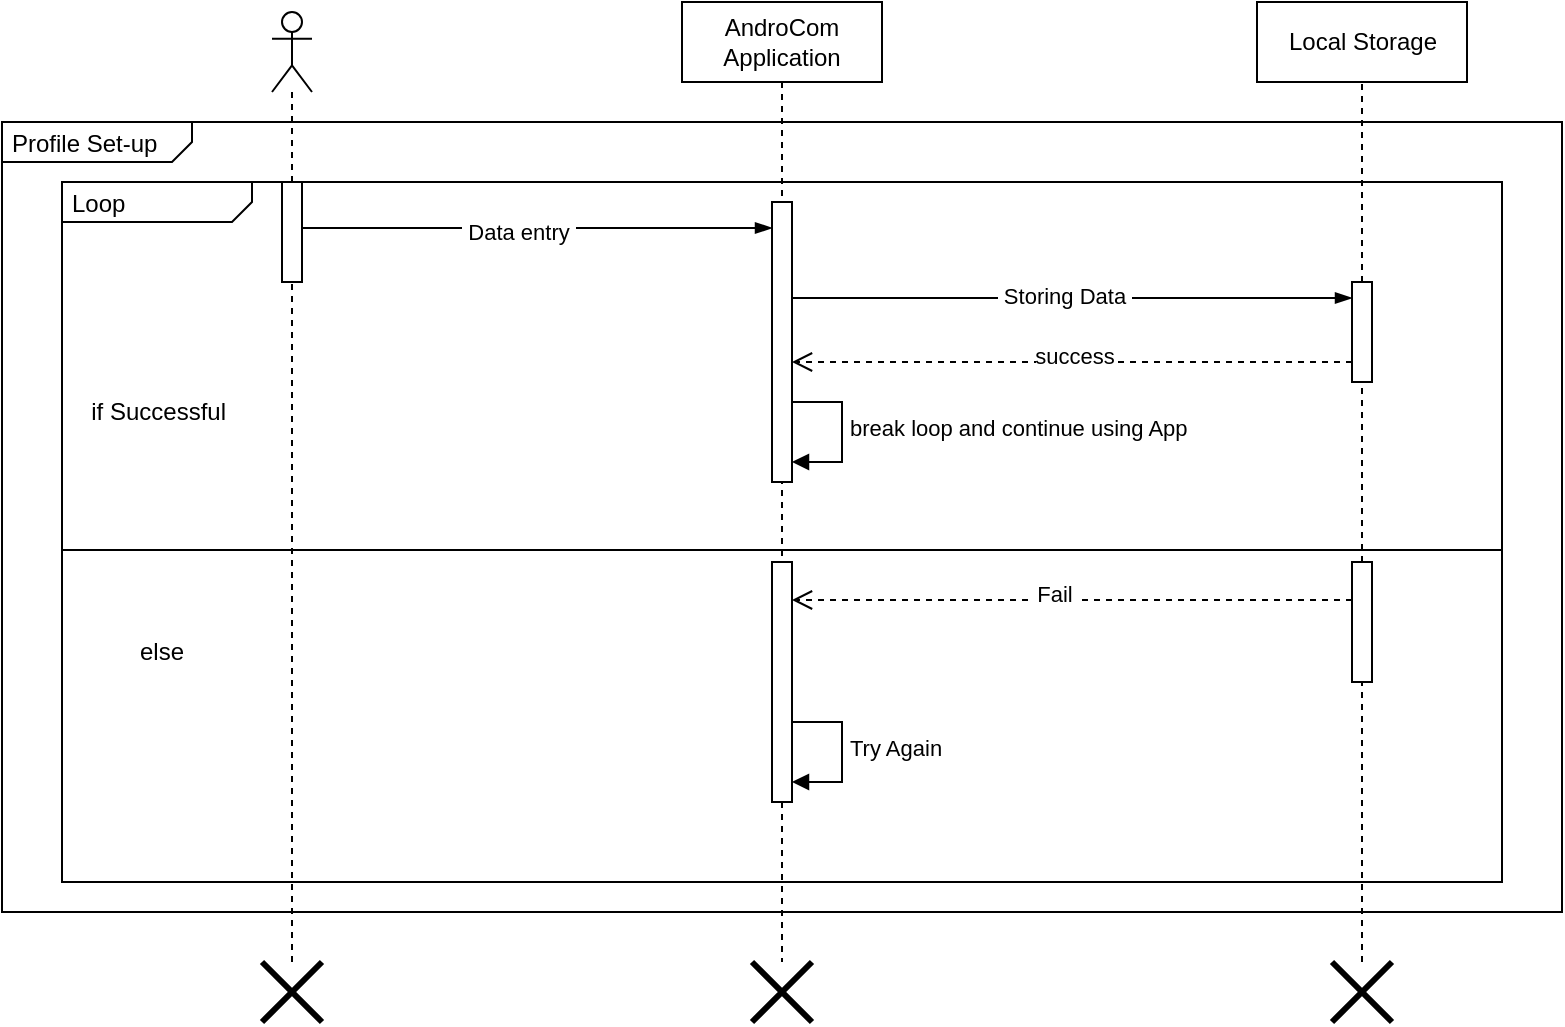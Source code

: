 <mxfile version="22.0.8" type="device">
  <diagram name="Page-1" id="2YBvvXClWsGukQMizWep">
    <mxGraphModel dx="977" dy="577" grid="1" gridSize="10" guides="1" tooltips="1" connect="1" arrows="1" fold="1" page="1" pageScale="1" pageWidth="850" pageHeight="1100" math="0" shadow="0">
      <root>
        <mxCell id="0" />
        <mxCell id="1" parent="0" />
        <mxCell id="bUbZ-e89j6tAC8CVxlZ--53" value="&lt;p style=&quot;margin:0px;margin-top:4px;margin-left:5px;text-align:left;&quot;&gt;Profile Set-up&amp;nbsp;&lt;br&gt;&lt;/p&gt;" style="html=1;shape=mxgraph.sysml.package;overflow=fill;labelX=95;align=left;spacingLeft=5;verticalAlign=top;spacingTop=-3;fillColor=none;" parent="1" vertex="1">
          <mxGeometry x="35" y="140" width="780" height="395" as="geometry" />
        </mxCell>
        <mxCell id="Kf2tS1usBAQeKIj0hVRh-31" value="&lt;p style=&quot;margin:0px;margin-top:4px;margin-left:5px;text-align:left;&quot;&gt;Loop&lt;br&gt;&lt;/p&gt;" style="html=1;shape=mxgraph.sysml.package;overflow=fill;labelX=95;align=left;spacingLeft=5;verticalAlign=top;spacingTop=-3;fillColor=none;" parent="1" vertex="1">
          <mxGeometry x="65" y="170" width="720" height="350" as="geometry" />
        </mxCell>
        <mxCell id="bUbZ-e89j6tAC8CVxlZ--16" value="AndroCom&lt;br&gt;Application" style="shape=umlLifeline;perimeter=lifelinePerimeter;whiteSpace=wrap;html=1;container=1;dropTarget=0;collapsible=0;recursiveResize=0;outlineConnect=0;portConstraint=eastwest;newEdgeStyle={&quot;edgeStyle&quot;:&quot;elbowEdgeStyle&quot;,&quot;elbow&quot;:&quot;vertical&quot;,&quot;curved&quot;:0,&quot;rounded&quot;:0};" parent="1" vertex="1">
          <mxGeometry x="375" y="80" width="100" height="480" as="geometry" />
        </mxCell>
        <mxCell id="Kf2tS1usBAQeKIj0hVRh-30" value="Try Again" style="html=1;align=left;spacingLeft=2;endArrow=block;rounded=0;edgeStyle=orthogonalEdgeStyle;curved=0;rounded=0;" parent="bUbZ-e89j6tAC8CVxlZ--16" edge="1">
          <mxGeometry relative="1" as="geometry">
            <mxPoint x="50" y="360" as="sourcePoint" />
            <Array as="points">
              <mxPoint x="80" y="390" />
            </Array>
            <mxPoint x="55" y="390" as="targetPoint" />
          </mxGeometry>
        </mxCell>
        <mxCell id="Kf2tS1usBAQeKIj0hVRh-19" value="break loop and continue using App" style="html=1;align=left;spacingLeft=2;endArrow=block;rounded=0;edgeStyle=orthogonalEdgeStyle;curved=0;rounded=0;" parent="bUbZ-e89j6tAC8CVxlZ--16" edge="1">
          <mxGeometry x="0.012" relative="1" as="geometry">
            <mxPoint x="50" y="200" as="sourcePoint" />
            <Array as="points">
              <mxPoint x="80" y="230" />
            </Array>
            <mxPoint as="offset" />
            <mxPoint x="55" y="230" as="targetPoint" />
          </mxGeometry>
        </mxCell>
        <mxCell id="Kf2tS1usBAQeKIj0hVRh-24" value="" style="html=1;points=[[0,0,0,0,5],[0,1,0,0,-5],[1,0,0,0,5],[1,1,0,0,-5]];perimeter=orthogonalPerimeter;outlineConnect=0;targetShapes=umlLifeline;portConstraint=eastwest;newEdgeStyle={&quot;curved&quot;:0,&quot;rounded&quot;:0};" parent="bUbZ-e89j6tAC8CVxlZ--16" vertex="1">
          <mxGeometry x="45" y="280" width="10" height="120" as="geometry" />
        </mxCell>
        <mxCell id="bUbZ-e89j6tAC8CVxlZ--36" value="" style="html=1;points=[[0,0,0,0,5],[0,1,0,0,-5],[1,0,0,0,5],[1,1,0,0,-5]];perimeter=orthogonalPerimeter;outlineConnect=0;targetShapes=umlLifeline;portConstraint=eastwest;newEdgeStyle={&quot;curved&quot;:0,&quot;rounded&quot;:0};" parent="bUbZ-e89j6tAC8CVxlZ--16" vertex="1">
          <mxGeometry x="45" y="100" width="10" height="140" as="geometry" />
        </mxCell>
        <mxCell id="bUbZ-e89j6tAC8CVxlZ--27" value="" style="shape=umlLifeline;perimeter=lifelinePerimeter;whiteSpace=wrap;html=1;container=1;dropTarget=0;collapsible=0;recursiveResize=0;outlineConnect=0;portConstraint=eastwest;newEdgeStyle={&quot;curved&quot;:0,&quot;rounded&quot;:0};participant=umlActor;" parent="1" vertex="1">
          <mxGeometry x="170" y="85" width="20" height="475" as="geometry" />
        </mxCell>
        <mxCell id="bUbZ-e89j6tAC8CVxlZ--33" value="" style="html=1;points=[[0,0,0,0,5],[0,1,0,0,-5],[1,0,0,0,5],[1,1,0,0,-5]];perimeter=orthogonalPerimeter;outlineConnect=0;targetShapes=umlLifeline;portConstraint=eastwest;newEdgeStyle={&quot;curved&quot;:0,&quot;rounded&quot;:0};" parent="bUbZ-e89j6tAC8CVxlZ--27" vertex="1">
          <mxGeometry x="5" y="85" width="10" height="50" as="geometry" />
        </mxCell>
        <mxCell id="bUbZ-e89j6tAC8CVxlZ--37" value="" style="fontSize=12;html=1;endArrow=blockThin;endFill=1;rounded=0;entryX=0;entryY=0.16;entryDx=0;entryDy=0;entryPerimeter=0;" parent="1" target="bUbZ-e89j6tAC8CVxlZ--35" edge="1">
          <mxGeometry width="160" relative="1" as="geometry">
            <mxPoint x="430" y="228" as="sourcePoint" />
            <mxPoint x="740" y="228" as="targetPoint" />
          </mxGeometry>
        </mxCell>
        <mxCell id="bUbZ-e89j6tAC8CVxlZ--41" value="&amp;nbsp;Storing Data&amp;nbsp;" style="edgeLabel;html=1;align=center;verticalAlign=middle;resizable=0;points=[];" parent="bUbZ-e89j6tAC8CVxlZ--37" vertex="1" connectable="0">
          <mxGeometry x="-0.032" y="1" relative="1" as="geometry">
            <mxPoint as="offset" />
          </mxGeometry>
        </mxCell>
        <mxCell id="bUbZ-e89j6tAC8CVxlZ--38" value="" style="fontSize=12;html=1;endArrow=blockThin;endFill=1;rounded=0;" parent="1" edge="1">
          <mxGeometry width="160" relative="1" as="geometry">
            <mxPoint x="185" y="193" as="sourcePoint" />
            <mxPoint x="420" y="193" as="targetPoint" />
            <Array as="points">
              <mxPoint x="340" y="193" />
            </Array>
          </mxGeometry>
        </mxCell>
        <mxCell id="bUbZ-e89j6tAC8CVxlZ--40" value="&amp;nbsp;Data entry&amp;nbsp;" style="edgeLabel;html=1;align=center;verticalAlign=middle;resizable=0;points=[];" parent="bUbZ-e89j6tAC8CVxlZ--38" vertex="1" connectable="0">
          <mxGeometry x="-0.086" y="-2" relative="1" as="geometry">
            <mxPoint as="offset" />
          </mxGeometry>
        </mxCell>
        <mxCell id="bUbZ-e89j6tAC8CVxlZ--43" value="" style="html=1;verticalAlign=bottom;endArrow=open;dashed=1;endSize=8;curved=0;rounded=0;" parent="1" source="bUbZ-e89j6tAC8CVxlZ--35" edge="1">
          <mxGeometry x="-0.036" y="-4" relative="1" as="geometry">
            <mxPoint x="740" y="260" as="sourcePoint" />
            <mxPoint x="430" y="260" as="targetPoint" />
            <Array as="points">
              <mxPoint x="605" y="260" />
            </Array>
            <mxPoint as="offset" />
          </mxGeometry>
        </mxCell>
        <mxCell id="bUbZ-e89j6tAC8CVxlZ--44" value="success" style="edgeLabel;html=1;align=center;verticalAlign=middle;resizable=0;points=[];" parent="bUbZ-e89j6tAC8CVxlZ--43" vertex="1" connectable="0">
          <mxGeometry x="0.12" y="-3" relative="1" as="geometry">
            <mxPoint x="18" as="offset" />
          </mxGeometry>
        </mxCell>
        <mxCell id="bUbZ-e89j6tAC8CVxlZ--46" value="" style="html=1;verticalAlign=bottom;endArrow=open;dashed=1;endSize=8;curved=0;rounded=0;" parent="1" source="Kf2tS1usBAQeKIj0hVRh-20" edge="1">
          <mxGeometry x="-0.036" y="-4" relative="1" as="geometry">
            <mxPoint x="700" y="379" as="sourcePoint" />
            <mxPoint x="430" y="379" as="targetPoint" />
            <Array as="points" />
            <mxPoint as="offset" />
          </mxGeometry>
        </mxCell>
        <mxCell id="bUbZ-e89j6tAC8CVxlZ--47" value="&amp;nbsp;Fail&amp;nbsp;" style="edgeLabel;html=1;align=center;verticalAlign=middle;resizable=0;points=[];" parent="bUbZ-e89j6tAC8CVxlZ--46" vertex="1" connectable="0">
          <mxGeometry x="0.12" y="-3" relative="1" as="geometry">
            <mxPoint x="8" as="offset" />
          </mxGeometry>
        </mxCell>
        <mxCell id="bUbZ-e89j6tAC8CVxlZ--50" value="" style="shape=umlDestroy;whiteSpace=wrap;html=1;strokeWidth=3;targetShapes=umlLifeline;" parent="1" vertex="1">
          <mxGeometry x="165" y="560" width="30" height="30" as="geometry" />
        </mxCell>
        <mxCell id="bUbZ-e89j6tAC8CVxlZ--51" value="" style="shape=umlDestroy;whiteSpace=wrap;html=1;strokeWidth=3;targetShapes=umlLifeline;" parent="1" vertex="1">
          <mxGeometry x="700" y="560" width="30" height="30" as="geometry" />
        </mxCell>
        <mxCell id="bUbZ-e89j6tAC8CVxlZ--52" value="" style="shape=umlDestroy;whiteSpace=wrap;html=1;strokeWidth=3;targetShapes=umlLifeline;" parent="1" vertex="1">
          <mxGeometry x="410" y="560" width="30" height="30" as="geometry" />
        </mxCell>
        <mxCell id="bUbZ-e89j6tAC8CVxlZ--64" value="if Successful&amp;nbsp;" style="text;html=1;strokeColor=none;fillColor=none;align=center;verticalAlign=middle;whiteSpace=wrap;rounded=0;" parent="1" vertex="1">
          <mxGeometry x="60" y="270" width="110" height="30" as="geometry" />
        </mxCell>
        <mxCell id="bUbZ-e89j6tAC8CVxlZ--65" value="else" style="text;html=1;strokeColor=none;fillColor=none;align=center;verticalAlign=middle;whiteSpace=wrap;rounded=0;" parent="1" vertex="1">
          <mxGeometry x="60" y="390" width="110" height="30" as="geometry" />
        </mxCell>
        <mxCell id="Kf2tS1usBAQeKIj0hVRh-6" value="" style="endArrow=none;dashed=1;html=1;strokeWidth=1;rounded=0;" parent="1" source="bUbZ-e89j6tAC8CVxlZ--35" target="cfWHpjNH2Blvnu2BDs40-2" edge="1">
          <mxGeometry width="50" height="50" relative="1" as="geometry">
            <mxPoint x="750" y="380" as="sourcePoint" />
            <mxPoint x="715" y="130" as="targetPoint" />
          </mxGeometry>
        </mxCell>
        <mxCell id="Kf2tS1usBAQeKIj0hVRh-9" value="" style="endArrow=none;dashed=1;html=1;strokeWidth=1;rounded=0;entryX=0.5;entryY=1;entryDx=0;entryDy=0;entryPerimeter=0;" parent="1" source="Kf2tS1usBAQeKIj0hVRh-20" target="bUbZ-e89j6tAC8CVxlZ--35" edge="1">
          <mxGeometry width="50" height="50" relative="1" as="geometry">
            <mxPoint x="750" y="470" as="sourcePoint" />
            <mxPoint x="750" y="130" as="targetPoint" />
          </mxGeometry>
        </mxCell>
        <mxCell id="bUbZ-e89j6tAC8CVxlZ--35" value="" style="html=1;points=[[0,0,0,0,5],[0,1,0,0,-5],[1,0,0,0,5],[1,1,0,0,-5]];perimeter=orthogonalPerimeter;outlineConnect=0;targetShapes=umlLifeline;portConstraint=eastwest;newEdgeStyle={&quot;curved&quot;:0,&quot;rounded&quot;:0};" parent="1" vertex="1">
          <mxGeometry x="710" y="220" width="10" height="50" as="geometry" />
        </mxCell>
        <mxCell id="Kf2tS1usBAQeKIj0hVRh-21" value="" style="endArrow=none;dashed=1;html=1;strokeWidth=1;rounded=0;entryX=0.5;entryY=1;entryDx=0;entryDy=0;entryPerimeter=0;" parent="1" target="Kf2tS1usBAQeKIj0hVRh-20" edge="1">
          <mxGeometry width="50" height="50" relative="1" as="geometry">
            <mxPoint x="715" y="560" as="sourcePoint" />
            <mxPoint x="750" y="270" as="targetPoint" />
          </mxGeometry>
        </mxCell>
        <mxCell id="Kf2tS1usBAQeKIj0hVRh-20" value="" style="html=1;points=[[0,0,0,0,5],[0,1,0,0,-5],[1,0,0,0,5],[1,1,0,0,-5]];perimeter=orthogonalPerimeter;outlineConnect=0;targetShapes=umlLifeline;portConstraint=eastwest;newEdgeStyle={&quot;curved&quot;:0,&quot;rounded&quot;:0};" parent="1" vertex="1">
          <mxGeometry x="710" y="360" width="10" height="60" as="geometry" />
        </mxCell>
        <mxCell id="Kf2tS1usBAQeKIj0hVRh-38" value="" style="line;strokeWidth=1;fillColor=none;align=left;verticalAlign=middle;spacingTop=-1;spacingLeft=3;spacingRight=3;rotatable=0;labelPosition=right;points=[];portConstraint=eastwest;strokeColor=inherit;" parent="1" vertex="1">
          <mxGeometry x="65" y="350" width="720" height="8" as="geometry" />
        </mxCell>
        <mxCell id="cfWHpjNH2Blvnu2BDs40-2" value="Local Storage" style="rounded=0;whiteSpace=wrap;html=1;" parent="1" vertex="1">
          <mxGeometry x="662.5" y="80" width="105" height="40" as="geometry" />
        </mxCell>
      </root>
    </mxGraphModel>
  </diagram>
</mxfile>
